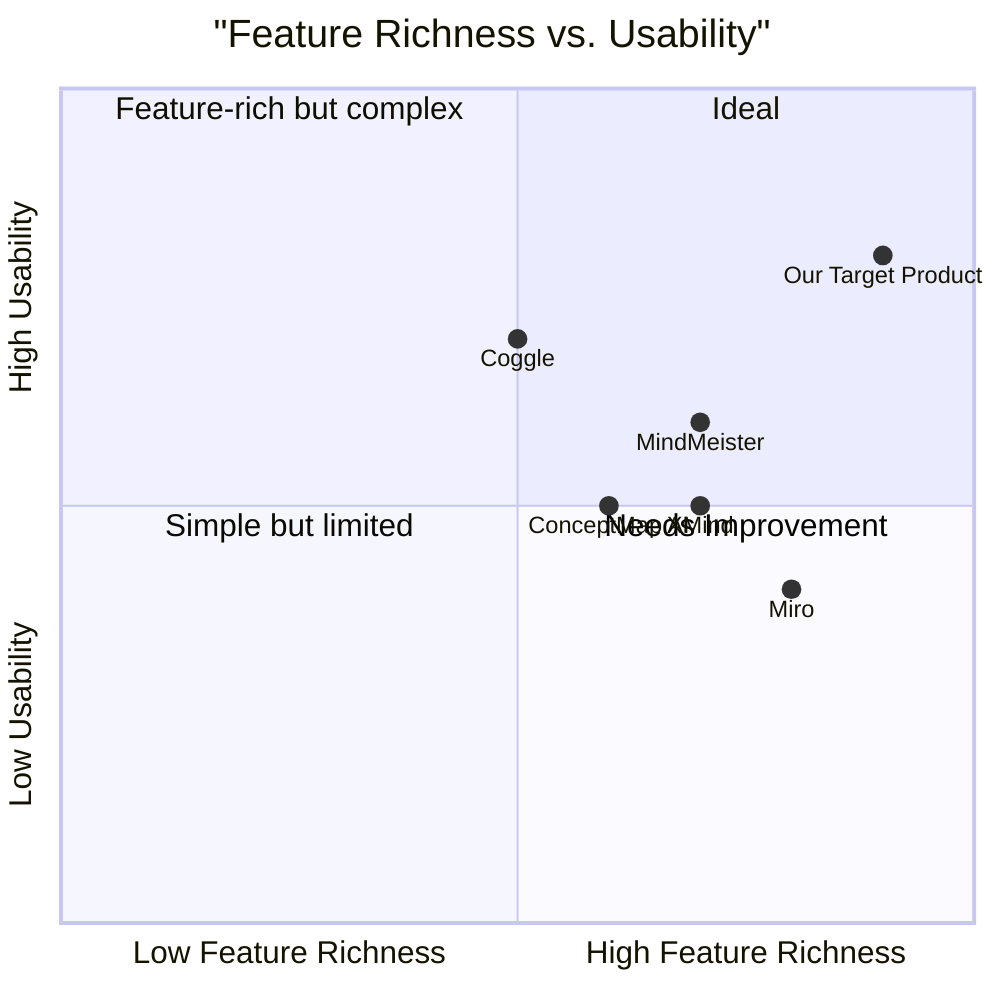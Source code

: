 quadrantChart
    title "Feature Richness vs. Usability"
    x-axis "Low Feature Richness" --> "High Feature Richness"
    y-axis "Low Usability" --> "High Usability"
    quadrant-1 "Ideal"
    quadrant-2 "Feature-rich but complex"
    quadrant-3 "Simple but limited"
    quadrant-4 "Needs Improvement"
    "ConceptMap AI": [0.6, 0.5]
    "MindMeister": [0.7, 0.6]
    "Coggle": [0.5, 0.7]
    "Miro": [0.8, 0.4]
    "XMind": [0.7, 0.5]
    "Our Target Product": [0.9, 0.8]